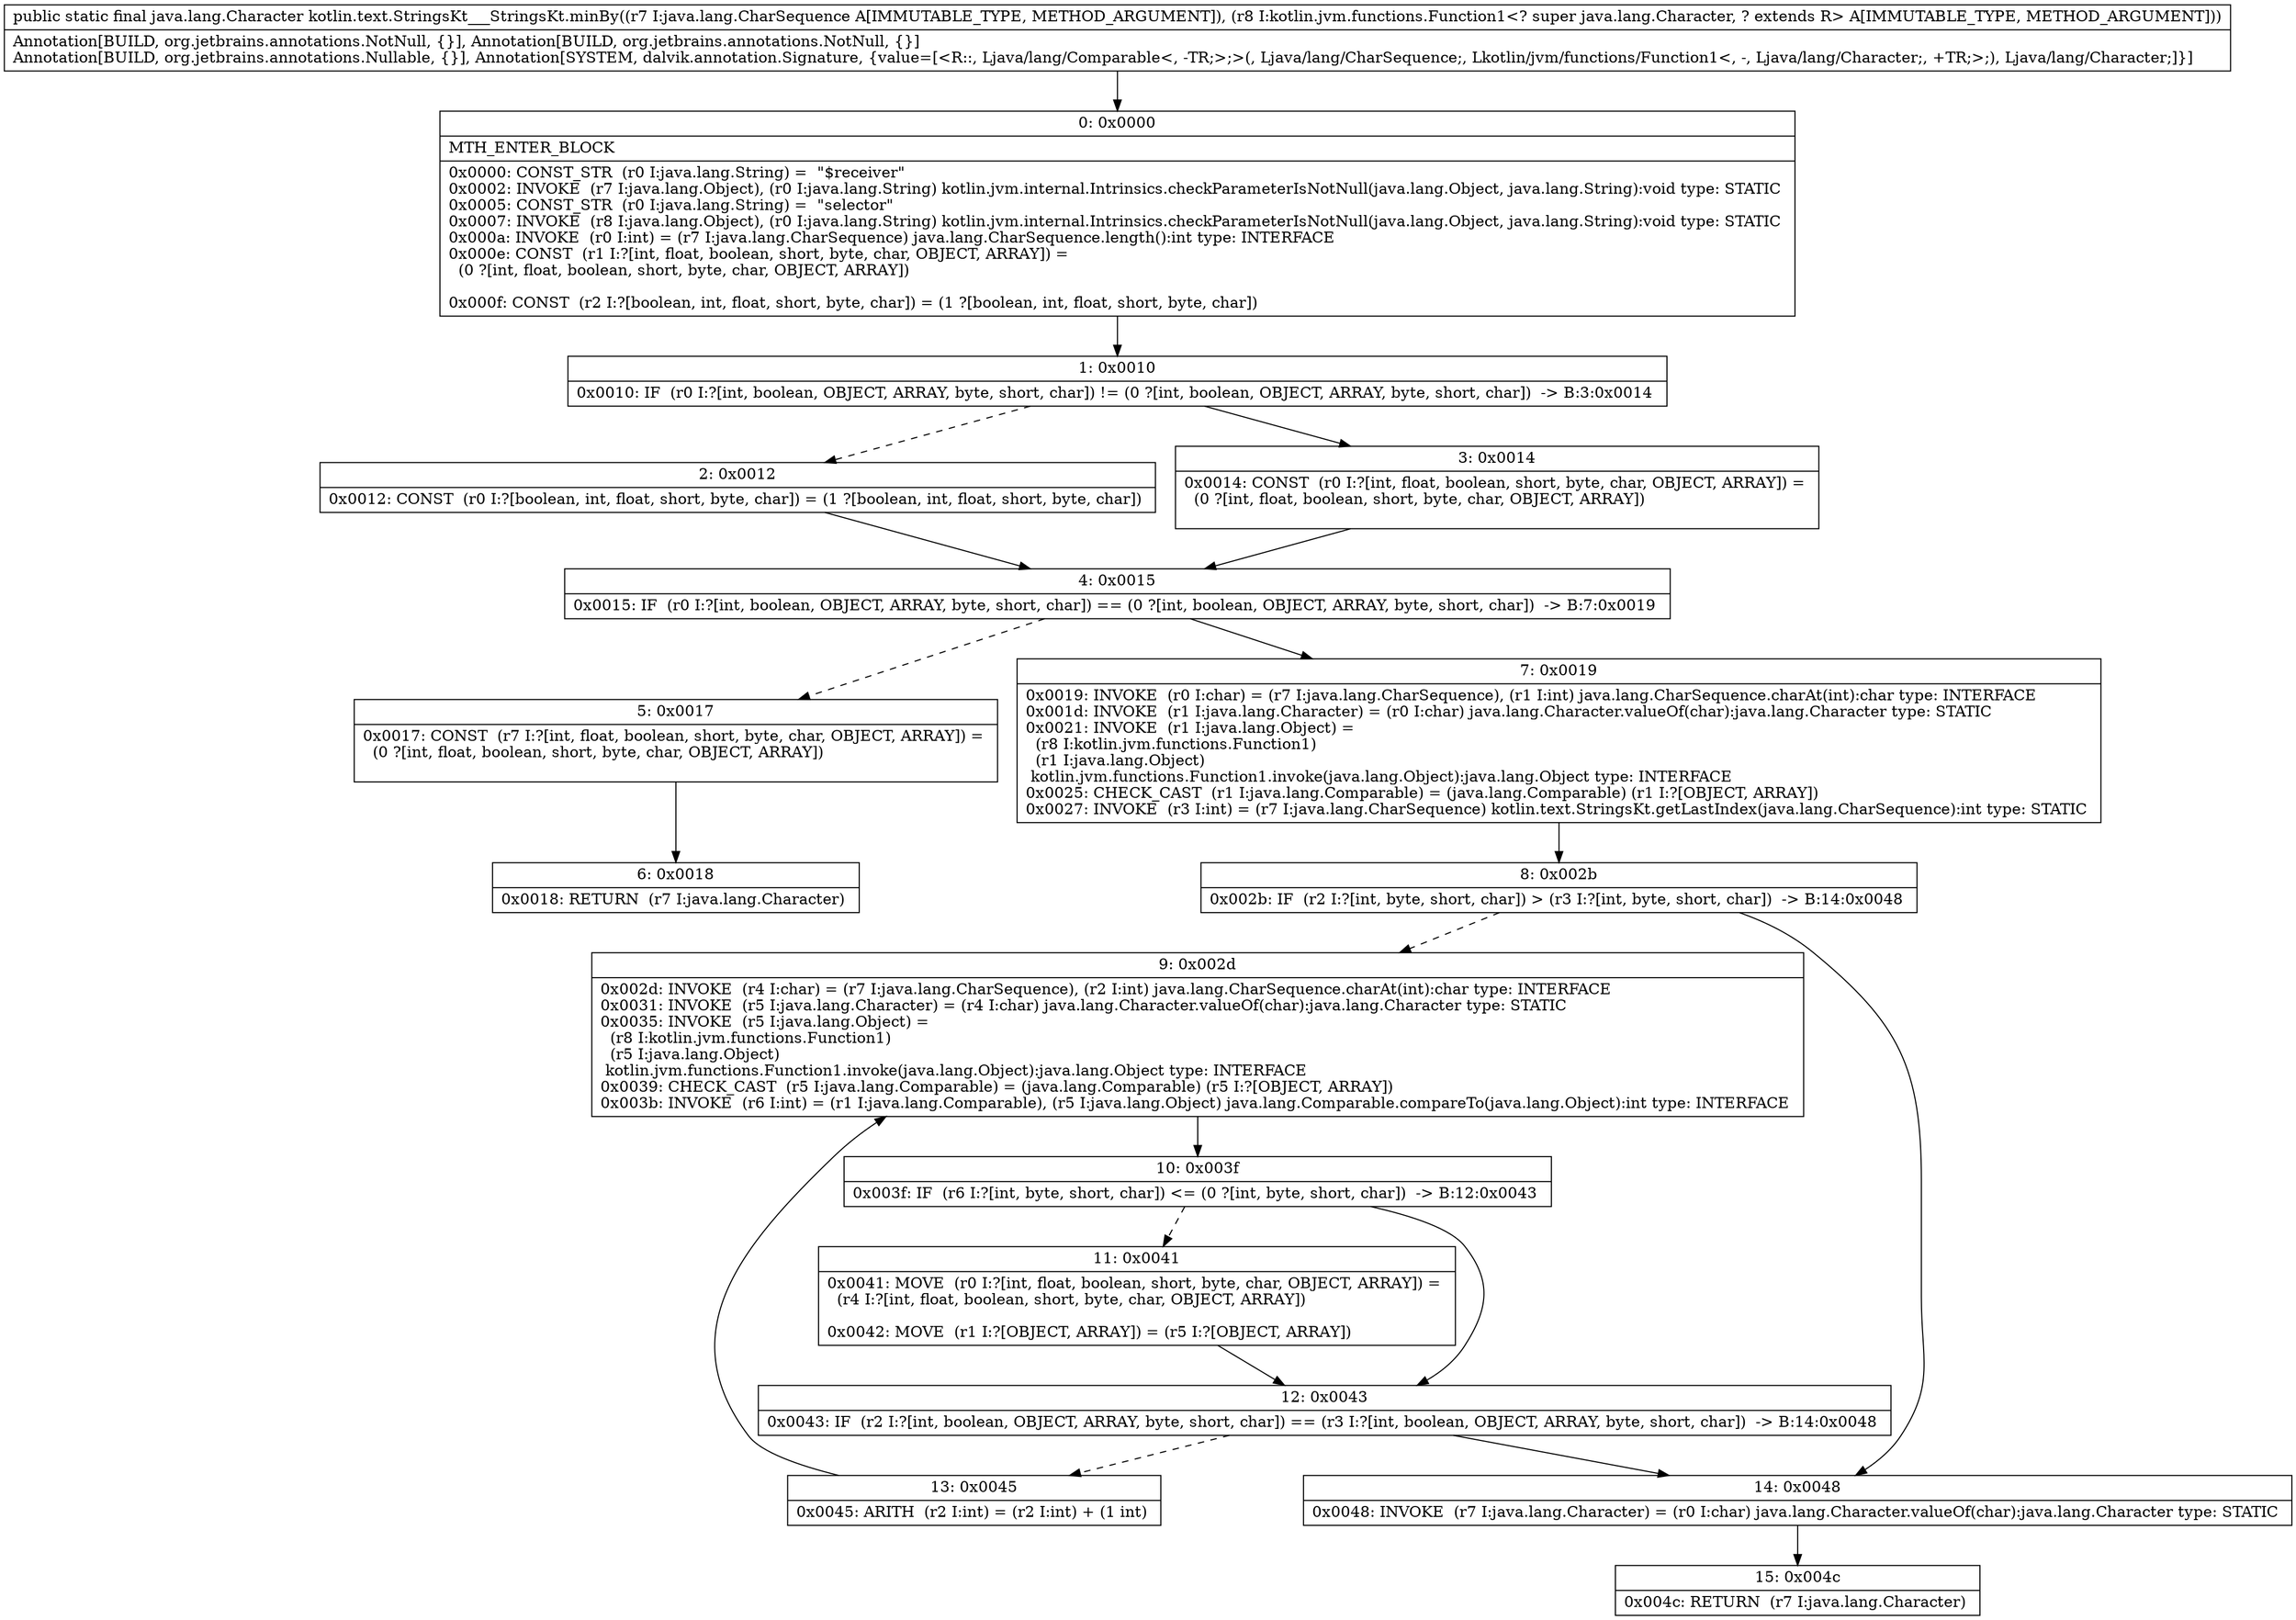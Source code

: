 digraph "CFG forkotlin.text.StringsKt___StringsKt.minBy(Ljava\/lang\/CharSequence;Lkotlin\/jvm\/functions\/Function1;)Ljava\/lang\/Character;" {
Node_0 [shape=record,label="{0\:\ 0x0000|MTH_ENTER_BLOCK\l|0x0000: CONST_STR  (r0 I:java.lang.String) =  \"$receiver\" \l0x0002: INVOKE  (r7 I:java.lang.Object), (r0 I:java.lang.String) kotlin.jvm.internal.Intrinsics.checkParameterIsNotNull(java.lang.Object, java.lang.String):void type: STATIC \l0x0005: CONST_STR  (r0 I:java.lang.String) =  \"selector\" \l0x0007: INVOKE  (r8 I:java.lang.Object), (r0 I:java.lang.String) kotlin.jvm.internal.Intrinsics.checkParameterIsNotNull(java.lang.Object, java.lang.String):void type: STATIC \l0x000a: INVOKE  (r0 I:int) = (r7 I:java.lang.CharSequence) java.lang.CharSequence.length():int type: INTERFACE \l0x000e: CONST  (r1 I:?[int, float, boolean, short, byte, char, OBJECT, ARRAY]) = \l  (0 ?[int, float, boolean, short, byte, char, OBJECT, ARRAY])\l \l0x000f: CONST  (r2 I:?[boolean, int, float, short, byte, char]) = (1 ?[boolean, int, float, short, byte, char]) \l}"];
Node_1 [shape=record,label="{1\:\ 0x0010|0x0010: IF  (r0 I:?[int, boolean, OBJECT, ARRAY, byte, short, char]) != (0 ?[int, boolean, OBJECT, ARRAY, byte, short, char])  \-\> B:3:0x0014 \l}"];
Node_2 [shape=record,label="{2\:\ 0x0012|0x0012: CONST  (r0 I:?[boolean, int, float, short, byte, char]) = (1 ?[boolean, int, float, short, byte, char]) \l}"];
Node_3 [shape=record,label="{3\:\ 0x0014|0x0014: CONST  (r0 I:?[int, float, boolean, short, byte, char, OBJECT, ARRAY]) = \l  (0 ?[int, float, boolean, short, byte, char, OBJECT, ARRAY])\l \l}"];
Node_4 [shape=record,label="{4\:\ 0x0015|0x0015: IF  (r0 I:?[int, boolean, OBJECT, ARRAY, byte, short, char]) == (0 ?[int, boolean, OBJECT, ARRAY, byte, short, char])  \-\> B:7:0x0019 \l}"];
Node_5 [shape=record,label="{5\:\ 0x0017|0x0017: CONST  (r7 I:?[int, float, boolean, short, byte, char, OBJECT, ARRAY]) = \l  (0 ?[int, float, boolean, short, byte, char, OBJECT, ARRAY])\l \l}"];
Node_6 [shape=record,label="{6\:\ 0x0018|0x0018: RETURN  (r7 I:java.lang.Character) \l}"];
Node_7 [shape=record,label="{7\:\ 0x0019|0x0019: INVOKE  (r0 I:char) = (r7 I:java.lang.CharSequence), (r1 I:int) java.lang.CharSequence.charAt(int):char type: INTERFACE \l0x001d: INVOKE  (r1 I:java.lang.Character) = (r0 I:char) java.lang.Character.valueOf(char):java.lang.Character type: STATIC \l0x0021: INVOKE  (r1 I:java.lang.Object) = \l  (r8 I:kotlin.jvm.functions.Function1)\l  (r1 I:java.lang.Object)\l kotlin.jvm.functions.Function1.invoke(java.lang.Object):java.lang.Object type: INTERFACE \l0x0025: CHECK_CAST  (r1 I:java.lang.Comparable) = (java.lang.Comparable) (r1 I:?[OBJECT, ARRAY]) \l0x0027: INVOKE  (r3 I:int) = (r7 I:java.lang.CharSequence) kotlin.text.StringsKt.getLastIndex(java.lang.CharSequence):int type: STATIC \l}"];
Node_8 [shape=record,label="{8\:\ 0x002b|0x002b: IF  (r2 I:?[int, byte, short, char]) \> (r3 I:?[int, byte, short, char])  \-\> B:14:0x0048 \l}"];
Node_9 [shape=record,label="{9\:\ 0x002d|0x002d: INVOKE  (r4 I:char) = (r7 I:java.lang.CharSequence), (r2 I:int) java.lang.CharSequence.charAt(int):char type: INTERFACE \l0x0031: INVOKE  (r5 I:java.lang.Character) = (r4 I:char) java.lang.Character.valueOf(char):java.lang.Character type: STATIC \l0x0035: INVOKE  (r5 I:java.lang.Object) = \l  (r8 I:kotlin.jvm.functions.Function1)\l  (r5 I:java.lang.Object)\l kotlin.jvm.functions.Function1.invoke(java.lang.Object):java.lang.Object type: INTERFACE \l0x0039: CHECK_CAST  (r5 I:java.lang.Comparable) = (java.lang.Comparable) (r5 I:?[OBJECT, ARRAY]) \l0x003b: INVOKE  (r6 I:int) = (r1 I:java.lang.Comparable), (r5 I:java.lang.Object) java.lang.Comparable.compareTo(java.lang.Object):int type: INTERFACE \l}"];
Node_10 [shape=record,label="{10\:\ 0x003f|0x003f: IF  (r6 I:?[int, byte, short, char]) \<= (0 ?[int, byte, short, char])  \-\> B:12:0x0043 \l}"];
Node_11 [shape=record,label="{11\:\ 0x0041|0x0041: MOVE  (r0 I:?[int, float, boolean, short, byte, char, OBJECT, ARRAY]) = \l  (r4 I:?[int, float, boolean, short, byte, char, OBJECT, ARRAY])\l \l0x0042: MOVE  (r1 I:?[OBJECT, ARRAY]) = (r5 I:?[OBJECT, ARRAY]) \l}"];
Node_12 [shape=record,label="{12\:\ 0x0043|0x0043: IF  (r2 I:?[int, boolean, OBJECT, ARRAY, byte, short, char]) == (r3 I:?[int, boolean, OBJECT, ARRAY, byte, short, char])  \-\> B:14:0x0048 \l}"];
Node_13 [shape=record,label="{13\:\ 0x0045|0x0045: ARITH  (r2 I:int) = (r2 I:int) + (1 int) \l}"];
Node_14 [shape=record,label="{14\:\ 0x0048|0x0048: INVOKE  (r7 I:java.lang.Character) = (r0 I:char) java.lang.Character.valueOf(char):java.lang.Character type: STATIC \l}"];
Node_15 [shape=record,label="{15\:\ 0x004c|0x004c: RETURN  (r7 I:java.lang.Character) \l}"];
MethodNode[shape=record,label="{public static final java.lang.Character kotlin.text.StringsKt___StringsKt.minBy((r7 I:java.lang.CharSequence A[IMMUTABLE_TYPE, METHOD_ARGUMENT]), (r8 I:kotlin.jvm.functions.Function1\<? super java.lang.Character, ? extends R\> A[IMMUTABLE_TYPE, METHOD_ARGUMENT]))  | Annotation[BUILD, org.jetbrains.annotations.NotNull, \{\}], Annotation[BUILD, org.jetbrains.annotations.NotNull, \{\}]\lAnnotation[BUILD, org.jetbrains.annotations.Nullable, \{\}], Annotation[SYSTEM, dalvik.annotation.Signature, \{value=[\<R::, Ljava\/lang\/Comparable\<, \-TR;\>;\>(, Ljava\/lang\/CharSequence;, Lkotlin\/jvm\/functions\/Function1\<, \-, Ljava\/lang\/Character;, +TR;\>;), Ljava\/lang\/Character;]\}]\l}"];
MethodNode -> Node_0;
Node_0 -> Node_1;
Node_1 -> Node_2[style=dashed];
Node_1 -> Node_3;
Node_2 -> Node_4;
Node_3 -> Node_4;
Node_4 -> Node_5[style=dashed];
Node_4 -> Node_7;
Node_5 -> Node_6;
Node_7 -> Node_8;
Node_8 -> Node_9[style=dashed];
Node_8 -> Node_14;
Node_9 -> Node_10;
Node_10 -> Node_11[style=dashed];
Node_10 -> Node_12;
Node_11 -> Node_12;
Node_12 -> Node_13[style=dashed];
Node_12 -> Node_14;
Node_13 -> Node_9;
Node_14 -> Node_15;
}


